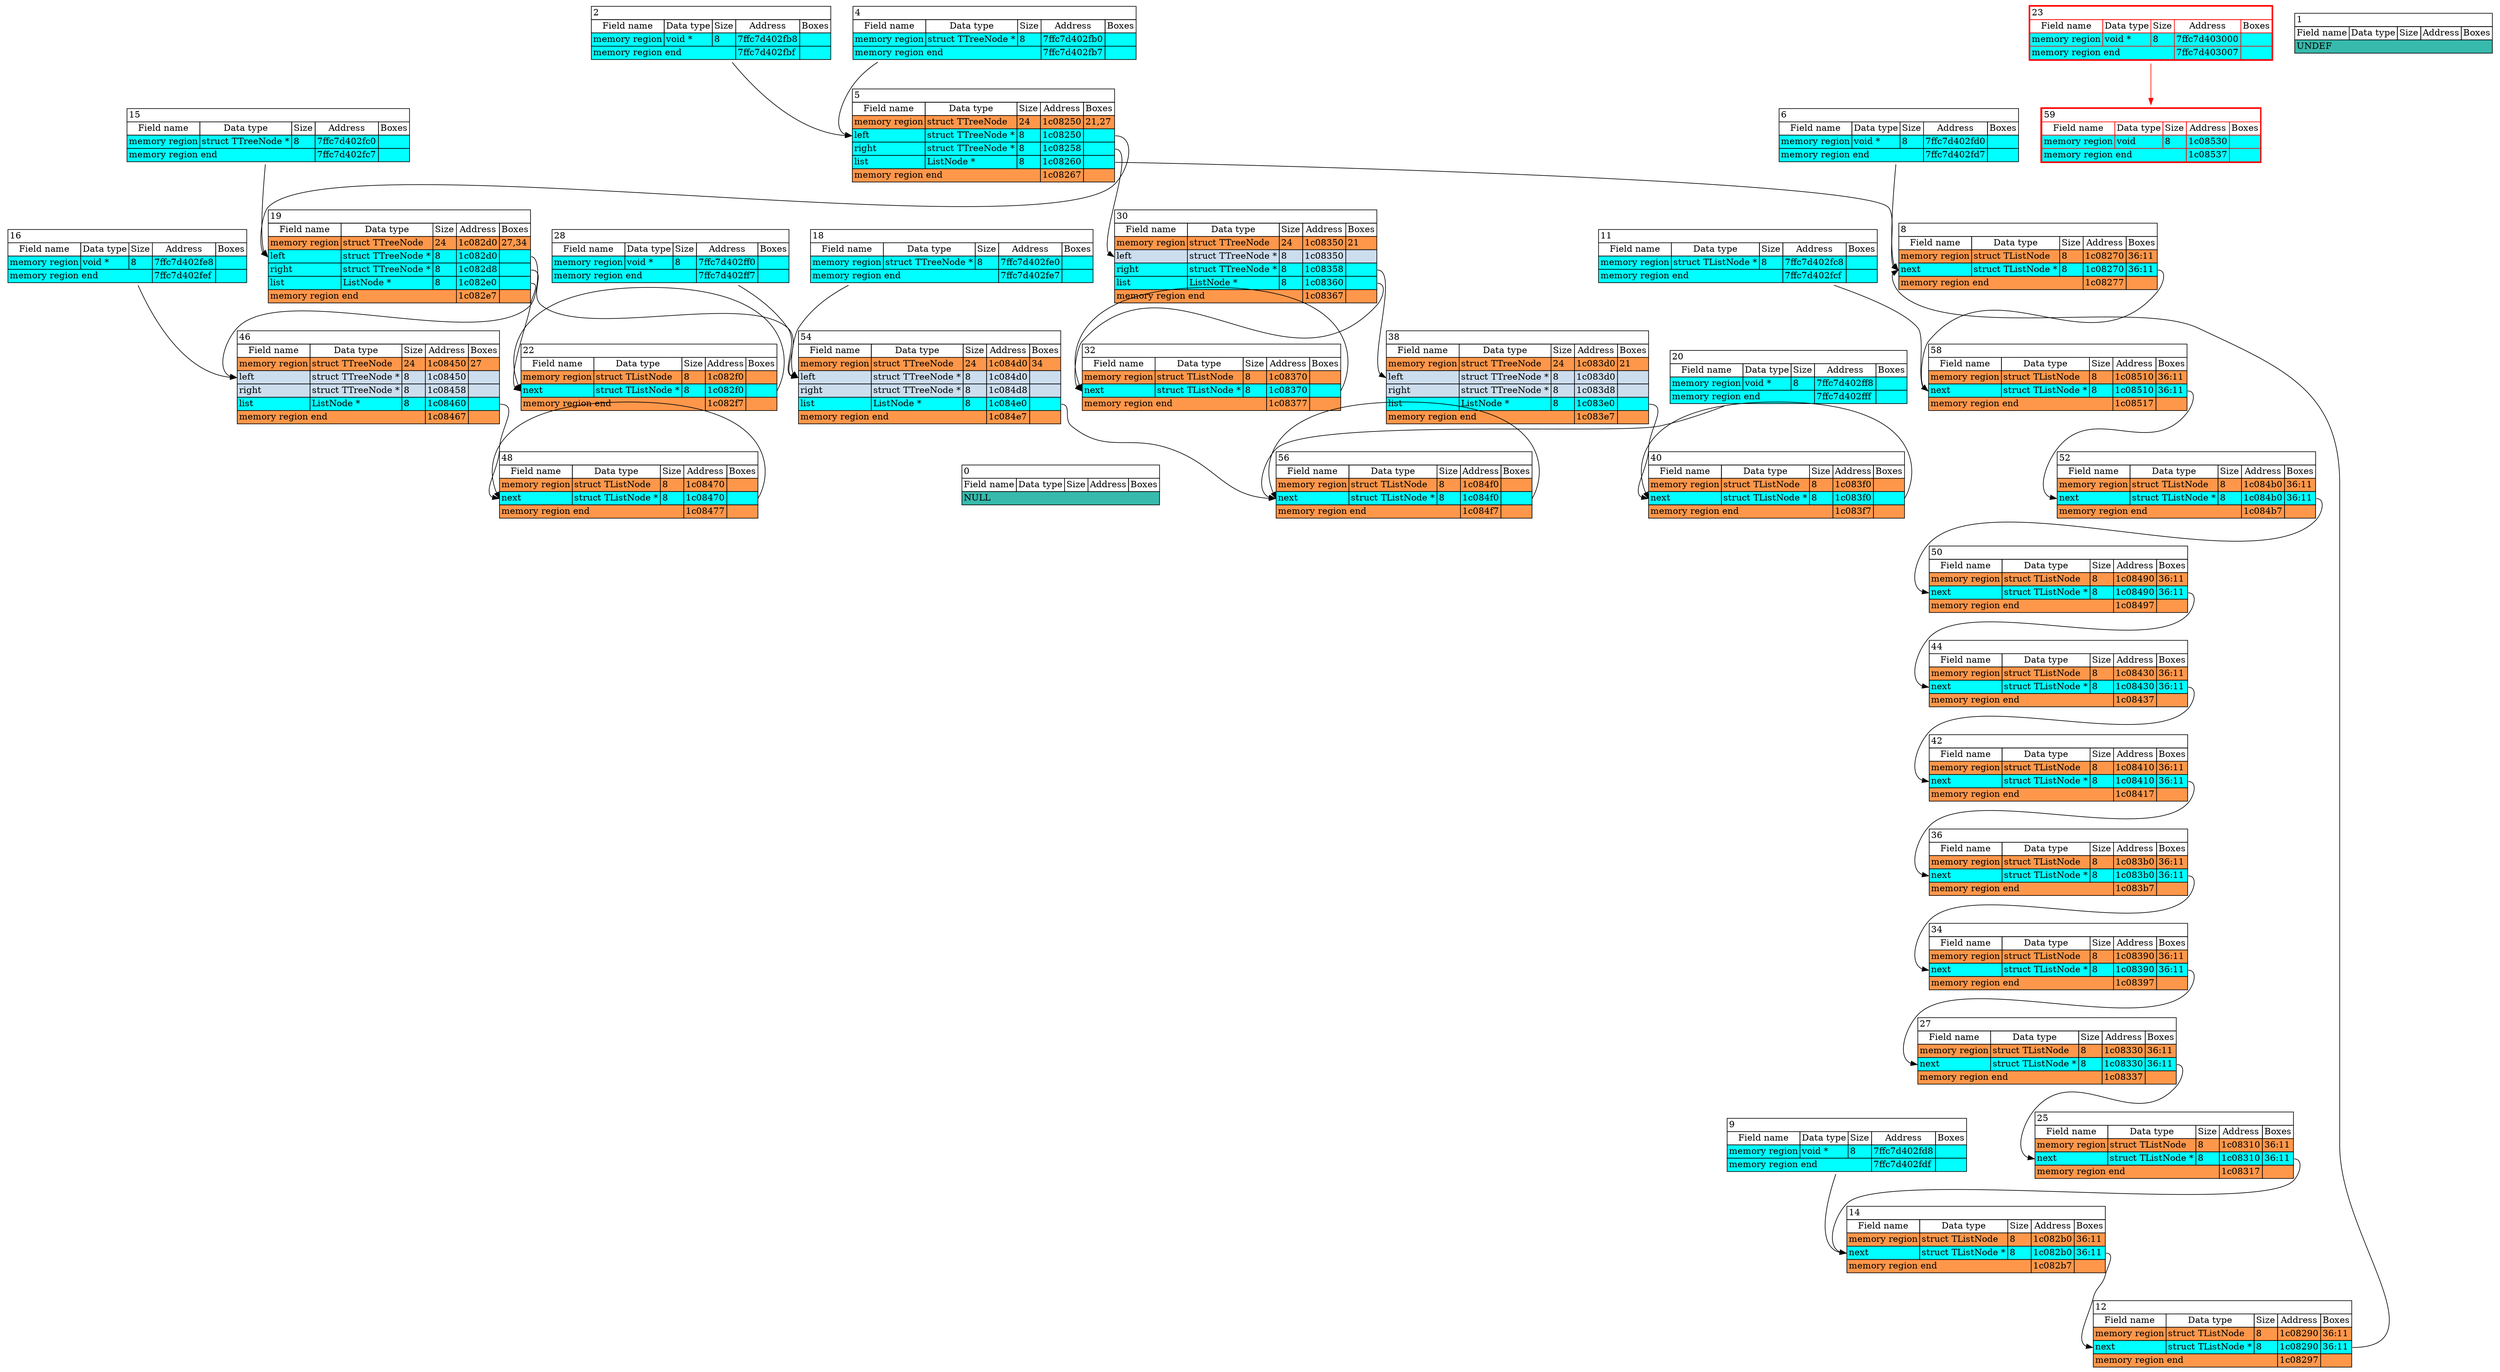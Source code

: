 digraph G {
	"18":"headout:e" -> "54":"29394128in:w" [color = "#000000"]
	"50":"29394064out:e" -> "44":"29393968in:w" [color = "#000000"]
	"5":"29393488out:e" -> "19":"29393616in:w" [color = "#000000"]
	"42":"29393936out:e" -> "36":"29393840in:w" [color = "#000000"]
	"14":"29393584out:e" -> "12":"29393552in:w" [color = "#000000"]
	"32":"29393776out:e" -> "32":"29393776in:w" [color = "#000000"]
	"2":"headout:e" -> "5":"29393488in:w" [color = "#000000"]
	"25":"29393680out:e" -> "14":"29393584in:w" [color = "#000000"]
	"38":"29393880out:e" -> "0":"0in:w" [style = invis]
	"5":"29393496out:e" -> "30":"29393744in:w" [color = "#000000"]
	"54":"29394144out:e" -> "56":"29394160in:w" [color = "#000000"]
	"20":"headout:e" -> "56":"29394160in:w" [color = "#000000"]
	"16":"headout:e" -> "46":"29394000in:w" [color = "#000000"]
	"11":"headout:e" -> "58":"29394192in:w" [color = "#000000"]
	"54":"29394128out:e" -> "0":"0in:w" [style = invis]
	"9":"headout:e" -> "14":"29393584in:w" [color = "#000000"]
	"52":"29394096out:e" -> "50":"29394064in:w" [color = "#000000"]
	"46":"29394016out:e" -> "48":"29394032in:w" [color = "#000000"]
	"27":"29393712out:e" -> "25":"29393680in:w" [color = "#000000"]
	"36":"29393840out:e" -> "34":"29393808in:w" [color = "#000000"]
	"30":"29393744out:e" -> "0":"0in:w" [style = invis]
	"12":"29393552out:e" -> "8":"29393520in:w" [color = "#000000"]
	"54":"29394136out:e" -> "0":"0in:w" [style = invis]
	"19":"29393624out:e" -> "54":"29394128in:w" [color = "#000000"]
	"34":"29393808out:e" -> "27":"29393712in:w" [color = "#000000"]
	"30":"29393752out:e" -> "38":"29393872in:w" [color = "#000000"]
	"38":"29393872out:e" -> "0":"0in:w" [style = invis]
	"4":"headout:e" -> "5":"29393488in:w" [color = "#000000"]
	"46":"29394008out:e" -> "0":"0in:w" [style = invis]
	"6":"headout:e" -> "8":"29393520in:w" [color = "#000000"]
	"22":"29393648out:e" -> "22":"29393648in:w" [color = "#000000"]
	"58":"29394192out:e" -> "52":"29394096in:w" [color = "#000000"]
	"23":"headout:e" -> "59":"29394224in:w" [color = "#FF0000"]
	"46":"29394000out:e" -> "0":"0in:w" [style = invis]
	"30":"29393760out:e" -> "32":"29393776in:w" [color = "#000000"]
	"38":"29393888out:e" -> "40":"29393904in:w" [color = "#000000"]
	"28":"headout:e" -> "54":"29394128in:w" [color = "#000000"]
	"19":"29393632out:e" -> "22":"29393648in:w" [color = "#000000"]
	"40":"29393904out:e" -> "40":"29393904in:w" [color = "#000000"]
	"15":"headout:e" -> "19":"29393616in:w" [color = "#000000"]
	"8":"29393520out:e" -> "58":"29394192in:w" [color = "#000000"]
	"48":"29394032out:e" -> "48":"29394032in:w" [color = "#000000"]
	"19":"29393616out:e" -> "46":"29394000in:w" [color = "#000000"]
	"44":"29393968out:e" -> "42":"29393936in:w" [color = "#000000"]
	"56":"29394160out:e" -> "56":"29394160in:w" [color = "#000000"]
	"5":"29393504out:e" -> "8":"29393520in:w" [color = "#000000"]
	subgraph connected_vertices {
		rankdir = LR
		59  [label = <<TABLE BORDER="2" COLOR="red" CELLBORDER="1" CELLSPACING="0"><TR><TD BGCOLOR="#FFFFFF" COLSPAN="5" PORT="" ALIGN="left">59</TD></TR><TR><TD>Field name</TD><TD>Data type</TD><TD>Size</TD><TD>Address</TD><TD>Boxes</TD></TR><TR><TD BGCOLOR="#00FFFF" COLSPAN="1" PORT="head" ALIGN="left">memory region</TD><TD BGCOLOR="#00FFFF" COLSPAN="1" PORT="" ALIGN="left">void</TD><TD BGCOLOR="#00FFFF" COLSPAN="1" PORT="" ALIGN="left">8</TD><TD BGCOLOR="#00FFFF" COLSPAN="1" PORT="" ALIGN="left">1c08530</TD><TD BGCOLOR="#00FFFF" COLSPAN="1" PORT="" ALIGN="left"></TD></TR><TR><TD BGCOLOR="#00FFFF" COLSPAN="3" PORT="head" ALIGN="left">memory region end</TD><TD BGCOLOR="#00FFFF" COLSPAN="1" PORT="" ALIGN="left">1c08537</TD><TD BGCOLOR="#00FFFF" COLSPAN="1" PORT="" ALIGN="left"></TD></TR></TABLE>>, shape = none]
		9  [label = <<TABLE BORDER="0" COLOR="black" CELLBORDER="1" CELLSPACING="0"><TR><TD BGCOLOR="#FFFFFF" COLSPAN="5" PORT="" ALIGN="left">9</TD></TR><TR><TD>Field name</TD><TD>Data type</TD><TD>Size</TD><TD>Address</TD><TD>Boxes</TD></TR><TR><TD BGCOLOR="#00FFFF" COLSPAN="1" PORT="head" ALIGN="left">memory region</TD><TD BGCOLOR="#00FFFF" COLSPAN="1" PORT="" ALIGN="left">void *</TD><TD BGCOLOR="#00FFFF" COLSPAN="1" PORT="" ALIGN="left">8</TD><TD BGCOLOR="#00FFFF" COLSPAN="1" PORT="" ALIGN="left">7ffc7d402fd8</TD><TD BGCOLOR="#00FFFF" COLSPAN="1" PORT="" ALIGN="left"></TD></TR><TR><TD BGCOLOR="#00FFFF" COLSPAN="3" PORT="head" ALIGN="left">memory region end</TD><TD BGCOLOR="#00FFFF" COLSPAN="1" PORT="" ALIGN="left">7ffc7d402fdf</TD><TD BGCOLOR="#00FFFF" COLSPAN="1" PORT="" ALIGN="left"></TD></TR></TABLE>>, shape = none]
		19  [label = <<TABLE BORDER="0" COLOR="black" CELLBORDER="1" CELLSPACING="0"><TR><TD BGCOLOR="#FFFFFF" COLSPAN="5" PORT="" ALIGN="left">19</TD></TR><TR><TD>Field name</TD><TD>Data type</TD><TD>Size</TD><TD>Address</TD><TD>Boxes</TD></TR><TR><TD BGCOLOR="#FF974B" COLSPAN="1" PORT="head" ALIGN="left">memory region</TD><TD BGCOLOR="#FF974B" COLSPAN="1" PORT="" ALIGN="left">struct TTreeNode</TD><TD BGCOLOR="#FF974B" COLSPAN="1" PORT="" ALIGN="left">24</TD><TD BGCOLOR="#FF974B" COLSPAN="1" PORT="" ALIGN="left">1c082d0</TD><TD BGCOLOR="#FF974B" COLSPAN="1" PORT="" ALIGN="left">27,34</TD></TR><TR><TD BGCOLOR="#00FFFF" COLSPAN="1" PORT="29393616in" ALIGN="left">left</TD><TD BGCOLOR="#00FFFF" COLSPAN="1" PORT="" ALIGN="left">struct TTreeNode *</TD><TD BGCOLOR="#00FFFF" COLSPAN="1" PORT="" ALIGN="left">8</TD><TD BGCOLOR="#00FFFF" COLSPAN="1" PORT="" ALIGN="left">1c082d0</TD><TD BGCOLOR="#00FFFF" COLSPAN="1" PORT="29393616out" ALIGN="left"></TD></TR><TR><TD BGCOLOR="#00FFFF" COLSPAN="1" PORT="29393624in" ALIGN="left">right</TD><TD BGCOLOR="#00FFFF" COLSPAN="1" PORT="" ALIGN="left">struct TTreeNode *</TD><TD BGCOLOR="#00FFFF" COLSPAN="1" PORT="" ALIGN="left">8</TD><TD BGCOLOR="#00FFFF" COLSPAN="1" PORT="" ALIGN="left">1c082d8</TD><TD BGCOLOR="#00FFFF" COLSPAN="1" PORT="29393624out" ALIGN="left"></TD></TR><TR><TD BGCOLOR="#00FFFF" COLSPAN="1" PORT="29393632in" ALIGN="left">list</TD><TD BGCOLOR="#00FFFF" COLSPAN="1" PORT="" ALIGN="left">ListNode *</TD><TD BGCOLOR="#00FFFF" COLSPAN="1" PORT="" ALIGN="left">8</TD><TD BGCOLOR="#00FFFF" COLSPAN="1" PORT="" ALIGN="left">1c082e0</TD><TD BGCOLOR="#00FFFF" COLSPAN="1" PORT="29393632out" ALIGN="left"></TD></TR><TR><TD BGCOLOR="#FF974B" COLSPAN="3" PORT="head" ALIGN="left">memory region end</TD><TD BGCOLOR="#FF974B" COLSPAN="1" PORT="" ALIGN="left">1c082e7</TD><TD BGCOLOR="#FF974B" COLSPAN="1" PORT="" ALIGN="left"></TD></TR></TABLE>>, shape = none]
		32  [label = <<TABLE BORDER="0" COLOR="black" CELLBORDER="1" CELLSPACING="0"><TR><TD BGCOLOR="#FFFFFF" COLSPAN="5" PORT="" ALIGN="left">32</TD></TR><TR><TD>Field name</TD><TD>Data type</TD><TD>Size</TD><TD>Address</TD><TD>Boxes</TD></TR><TR><TD BGCOLOR="#FF974B" COLSPAN="1" PORT="head" ALIGN="left">memory region</TD><TD BGCOLOR="#FF974B" COLSPAN="1" PORT="" ALIGN="left">struct TListNode</TD><TD BGCOLOR="#FF974B" COLSPAN="1" PORT="" ALIGN="left">8</TD><TD BGCOLOR="#FF974B" COLSPAN="1" PORT="" ALIGN="left">1c08370</TD><TD BGCOLOR="#FF974B" COLSPAN="1" PORT="" ALIGN="left"></TD></TR><TR><TD BGCOLOR="#00FFFF" COLSPAN="1" PORT="29393776in" ALIGN="left">next</TD><TD BGCOLOR="#00FFFF" COLSPAN="1" PORT="" ALIGN="left">struct TListNode *</TD><TD BGCOLOR="#00FFFF" COLSPAN="1" PORT="" ALIGN="left">8</TD><TD BGCOLOR="#00FFFF" COLSPAN="1" PORT="" ALIGN="left">1c08370</TD><TD BGCOLOR="#00FFFF" COLSPAN="1" PORT="29393776out" ALIGN="left"></TD></TR><TR><TD BGCOLOR="#FF974B" COLSPAN="3" PORT="head" ALIGN="left">memory region end</TD><TD BGCOLOR="#FF974B" COLSPAN="1" PORT="" ALIGN="left">1c08377</TD><TD BGCOLOR="#FF974B" COLSPAN="1" PORT="" ALIGN="left"></TD></TR></TABLE>>, shape = none]
		6  [label = <<TABLE BORDER="0" COLOR="black" CELLBORDER="1" CELLSPACING="0"><TR><TD BGCOLOR="#FFFFFF" COLSPAN="5" PORT="" ALIGN="left">6</TD></TR><TR><TD>Field name</TD><TD>Data type</TD><TD>Size</TD><TD>Address</TD><TD>Boxes</TD></TR><TR><TD BGCOLOR="#00FFFF" COLSPAN="1" PORT="head" ALIGN="left">memory region</TD><TD BGCOLOR="#00FFFF" COLSPAN="1" PORT="" ALIGN="left">void *</TD><TD BGCOLOR="#00FFFF" COLSPAN="1" PORT="" ALIGN="left">8</TD><TD BGCOLOR="#00FFFF" COLSPAN="1" PORT="" ALIGN="left">7ffc7d402fd0</TD><TD BGCOLOR="#00FFFF" COLSPAN="1" PORT="" ALIGN="left"></TD></TR><TR><TD BGCOLOR="#00FFFF" COLSPAN="3" PORT="head" ALIGN="left">memory region end</TD><TD BGCOLOR="#00FFFF" COLSPAN="1" PORT="" ALIGN="left">7ffc7d402fd7</TD><TD BGCOLOR="#00FFFF" COLSPAN="1" PORT="" ALIGN="left"></TD></TR></TABLE>>, shape = none]
		5  [label = <<TABLE BORDER="0" COLOR="black" CELLBORDER="1" CELLSPACING="0"><TR><TD BGCOLOR="#FFFFFF" COLSPAN="5" PORT="" ALIGN="left">5</TD></TR><TR><TD>Field name</TD><TD>Data type</TD><TD>Size</TD><TD>Address</TD><TD>Boxes</TD></TR><TR><TD BGCOLOR="#FF974B" COLSPAN="1" PORT="head" ALIGN="left">memory region</TD><TD BGCOLOR="#FF974B" COLSPAN="1" PORT="" ALIGN="left">struct TTreeNode</TD><TD BGCOLOR="#FF974B" COLSPAN="1" PORT="" ALIGN="left">24</TD><TD BGCOLOR="#FF974B" COLSPAN="1" PORT="" ALIGN="left">1c08250</TD><TD BGCOLOR="#FF974B" COLSPAN="1" PORT="" ALIGN="left">21,27</TD></TR><TR><TD BGCOLOR="#00FFFF" COLSPAN="1" PORT="29393488in" ALIGN="left">left</TD><TD BGCOLOR="#00FFFF" COLSPAN="1" PORT="" ALIGN="left">struct TTreeNode *</TD><TD BGCOLOR="#00FFFF" COLSPAN="1" PORT="" ALIGN="left">8</TD><TD BGCOLOR="#00FFFF" COLSPAN="1" PORT="" ALIGN="left">1c08250</TD><TD BGCOLOR="#00FFFF" COLSPAN="1" PORT="29393488out" ALIGN="left"></TD></TR><TR><TD BGCOLOR="#00FFFF" COLSPAN="1" PORT="29393496in" ALIGN="left">right</TD><TD BGCOLOR="#00FFFF" COLSPAN="1" PORT="" ALIGN="left">struct TTreeNode *</TD><TD BGCOLOR="#00FFFF" COLSPAN="1" PORT="" ALIGN="left">8</TD><TD BGCOLOR="#00FFFF" COLSPAN="1" PORT="" ALIGN="left">1c08258</TD><TD BGCOLOR="#00FFFF" COLSPAN="1" PORT="29393496out" ALIGN="left"></TD></TR><TR><TD BGCOLOR="#00FFFF" COLSPAN="1" PORT="29393504in" ALIGN="left">list</TD><TD BGCOLOR="#00FFFF" COLSPAN="1" PORT="" ALIGN="left">ListNode *</TD><TD BGCOLOR="#00FFFF" COLSPAN="1" PORT="" ALIGN="left">8</TD><TD BGCOLOR="#00FFFF" COLSPAN="1" PORT="" ALIGN="left">1c08260</TD><TD BGCOLOR="#00FFFF" COLSPAN="1" PORT="29393504out" ALIGN="left"></TD></TR><TR><TD BGCOLOR="#FF974B" COLSPAN="3" PORT="head" ALIGN="left">memory region end</TD><TD BGCOLOR="#FF974B" COLSPAN="1" PORT="" ALIGN="left">1c08267</TD><TD BGCOLOR="#FF974B" COLSPAN="1" PORT="" ALIGN="left"></TD></TR></TABLE>>, shape = none]
		50  [label = <<TABLE BORDER="0" COLOR="black" CELLBORDER="1" CELLSPACING="0"><TR><TD BGCOLOR="#FFFFFF" COLSPAN="5" PORT="" ALIGN="left">50</TD></TR><TR><TD>Field name</TD><TD>Data type</TD><TD>Size</TD><TD>Address</TD><TD>Boxes</TD></TR><TR><TD BGCOLOR="#FF974B" COLSPAN="1" PORT="head" ALIGN="left">memory region</TD><TD BGCOLOR="#FF974B" COLSPAN="1" PORT="" ALIGN="left">struct TListNode</TD><TD BGCOLOR="#FF974B" COLSPAN="1" PORT="" ALIGN="left">8</TD><TD BGCOLOR="#FF974B" COLSPAN="1" PORT="" ALIGN="left">1c08490</TD><TD BGCOLOR="#FF974B" COLSPAN="1" PORT="" ALIGN="left">36:11</TD></TR><TR><TD BGCOLOR="#00FFFF" COLSPAN="1" PORT="29394064in" ALIGN="left">next</TD><TD BGCOLOR="#00FFFF" COLSPAN="1" PORT="" ALIGN="left">struct TListNode *</TD><TD BGCOLOR="#00FFFF" COLSPAN="1" PORT="" ALIGN="left">8</TD><TD BGCOLOR="#00FFFF" COLSPAN="1" PORT="" ALIGN="left">1c08490</TD><TD BGCOLOR="#00FFFF" COLSPAN="1" PORT="29394064out" ALIGN="left">36:11</TD></TR><TR><TD BGCOLOR="#FF974B" COLSPAN="3" PORT="head" ALIGN="left">memory region end</TD><TD BGCOLOR="#FF974B" COLSPAN="1" PORT="" ALIGN="left">1c08497</TD><TD BGCOLOR="#FF974B" COLSPAN="1" PORT="" ALIGN="left"></TD></TR></TABLE>>, shape = none]
		46  [label = <<TABLE BORDER="0" COLOR="black" CELLBORDER="1" CELLSPACING="0"><TR><TD BGCOLOR="#FFFFFF" COLSPAN="5" PORT="" ALIGN="left">46</TD></TR><TR><TD>Field name</TD><TD>Data type</TD><TD>Size</TD><TD>Address</TD><TD>Boxes</TD></TR><TR><TD BGCOLOR="#FF974B" COLSPAN="1" PORT="head" ALIGN="left">memory region</TD><TD BGCOLOR="#FF974B" COLSPAN="1" PORT="" ALIGN="left">struct TTreeNode</TD><TD BGCOLOR="#FF974B" COLSPAN="1" PORT="" ALIGN="left">24</TD><TD BGCOLOR="#FF974B" COLSPAN="1" PORT="" ALIGN="left">1c08450</TD><TD BGCOLOR="#FF974B" COLSPAN="1" PORT="" ALIGN="left">27</TD></TR><TR><TD BGCOLOR="#CCDDEE" COLSPAN="1" PORT="29394000in" ALIGN="left">left</TD><TD BGCOLOR="#CCDDEE" COLSPAN="1" PORT="" ALIGN="left">struct TTreeNode *</TD><TD BGCOLOR="#CCDDEE" COLSPAN="1" PORT="" ALIGN="left">8</TD><TD BGCOLOR="#CCDDEE" COLSPAN="1" PORT="" ALIGN="left">1c08450</TD><TD BGCOLOR="#CCDDEE" COLSPAN="1" PORT="29394000out" ALIGN="left"></TD></TR><TR><TD BGCOLOR="#CCDDEE" COLSPAN="1" PORT="29394008in" ALIGN="left">right</TD><TD BGCOLOR="#CCDDEE" COLSPAN="1" PORT="" ALIGN="left">struct TTreeNode *</TD><TD BGCOLOR="#CCDDEE" COLSPAN="1" PORT="" ALIGN="left">8</TD><TD BGCOLOR="#CCDDEE" COLSPAN="1" PORT="" ALIGN="left">1c08458</TD><TD BGCOLOR="#CCDDEE" COLSPAN="1" PORT="29394008out" ALIGN="left"></TD></TR><TR><TD BGCOLOR="#00FFFF" COLSPAN="1" PORT="29394016in" ALIGN="left">list</TD><TD BGCOLOR="#00FFFF" COLSPAN="1" PORT="" ALIGN="left">ListNode *</TD><TD BGCOLOR="#00FFFF" COLSPAN="1" PORT="" ALIGN="left">8</TD><TD BGCOLOR="#00FFFF" COLSPAN="1" PORT="" ALIGN="left">1c08460</TD><TD BGCOLOR="#00FFFF" COLSPAN="1" PORT="29394016out" ALIGN="left"></TD></TR><TR><TD BGCOLOR="#FF974B" COLSPAN="3" PORT="head" ALIGN="left">memory region end</TD><TD BGCOLOR="#FF974B" COLSPAN="1" PORT="" ALIGN="left">1c08467</TD><TD BGCOLOR="#FF974B" COLSPAN="1" PORT="" ALIGN="left"></TD></TR></TABLE>>, shape = none]
		11  [label = <<TABLE BORDER="0" COLOR="black" CELLBORDER="1" CELLSPACING="0"><TR><TD BGCOLOR="#FFFFFF" COLSPAN="5" PORT="" ALIGN="left">11</TD></TR><TR><TD>Field name</TD><TD>Data type</TD><TD>Size</TD><TD>Address</TD><TD>Boxes</TD></TR><TR><TD BGCOLOR="#00FFFF" COLSPAN="1" PORT="head" ALIGN="left">memory region</TD><TD BGCOLOR="#00FFFF" COLSPAN="1" PORT="" ALIGN="left">struct TListNode *</TD><TD BGCOLOR="#00FFFF" COLSPAN="1" PORT="" ALIGN="left">8</TD><TD BGCOLOR="#00FFFF" COLSPAN="1" PORT="" ALIGN="left">7ffc7d402fc8</TD><TD BGCOLOR="#00FFFF" COLSPAN="1" PORT="" ALIGN="left"></TD></TR><TR><TD BGCOLOR="#00FFFF" COLSPAN="3" PORT="head" ALIGN="left">memory region end</TD><TD BGCOLOR="#00FFFF" COLSPAN="1" PORT="" ALIGN="left">7ffc7d402fcf</TD><TD BGCOLOR="#00FFFF" COLSPAN="1" PORT="" ALIGN="left"></TD></TR></TABLE>>, shape = none]
		8  [label = <<TABLE BORDER="0" COLOR="black" CELLBORDER="1" CELLSPACING="0"><TR><TD BGCOLOR="#FFFFFF" COLSPAN="5" PORT="" ALIGN="left">8</TD></TR><TR><TD>Field name</TD><TD>Data type</TD><TD>Size</TD><TD>Address</TD><TD>Boxes</TD></TR><TR><TD BGCOLOR="#FF974B" COLSPAN="1" PORT="head" ALIGN="left">memory region</TD><TD BGCOLOR="#FF974B" COLSPAN="1" PORT="" ALIGN="left">struct TListNode</TD><TD BGCOLOR="#FF974B" COLSPAN="1" PORT="" ALIGN="left">8</TD><TD BGCOLOR="#FF974B" COLSPAN="1" PORT="" ALIGN="left">1c08270</TD><TD BGCOLOR="#FF974B" COLSPAN="1" PORT="" ALIGN="left">36:11</TD></TR><TR><TD BGCOLOR="#00FFFF" COLSPAN="1" PORT="29393520in" ALIGN="left">next</TD><TD BGCOLOR="#00FFFF" COLSPAN="1" PORT="" ALIGN="left">struct TListNode *</TD><TD BGCOLOR="#00FFFF" COLSPAN="1" PORT="" ALIGN="left">8</TD><TD BGCOLOR="#00FFFF" COLSPAN="1" PORT="" ALIGN="left">1c08270</TD><TD BGCOLOR="#00FFFF" COLSPAN="1" PORT="29393520out" ALIGN="left">36:11</TD></TR><TR><TD BGCOLOR="#FF974B" COLSPAN="3" PORT="head" ALIGN="left">memory region end</TD><TD BGCOLOR="#FF974B" COLSPAN="1" PORT="" ALIGN="left">1c08277</TD><TD BGCOLOR="#FF974B" COLSPAN="1" PORT="" ALIGN="left"></TD></TR></TABLE>>, shape = none]
		56  [label = <<TABLE BORDER="0" COLOR="black" CELLBORDER="1" CELLSPACING="0"><TR><TD BGCOLOR="#FFFFFF" COLSPAN="5" PORT="" ALIGN="left">56</TD></TR><TR><TD>Field name</TD><TD>Data type</TD><TD>Size</TD><TD>Address</TD><TD>Boxes</TD></TR><TR><TD BGCOLOR="#FF974B" COLSPAN="1" PORT="head" ALIGN="left">memory region</TD><TD BGCOLOR="#FF974B" COLSPAN="1" PORT="" ALIGN="left">struct TListNode</TD><TD BGCOLOR="#FF974B" COLSPAN="1" PORT="" ALIGN="left">8</TD><TD BGCOLOR="#FF974B" COLSPAN="1" PORT="" ALIGN="left">1c084f0</TD><TD BGCOLOR="#FF974B" COLSPAN="1" PORT="" ALIGN="left"></TD></TR><TR><TD BGCOLOR="#00FFFF" COLSPAN="1" PORT="29394160in" ALIGN="left">next</TD><TD BGCOLOR="#00FFFF" COLSPAN="1" PORT="" ALIGN="left">struct TListNode *</TD><TD BGCOLOR="#00FFFF" COLSPAN="1" PORT="" ALIGN="left">8</TD><TD BGCOLOR="#00FFFF" COLSPAN="1" PORT="" ALIGN="left">1c084f0</TD><TD BGCOLOR="#00FFFF" COLSPAN="1" PORT="29394160out" ALIGN="left"></TD></TR><TR><TD BGCOLOR="#FF974B" COLSPAN="3" PORT="head" ALIGN="left">memory region end</TD><TD BGCOLOR="#FF974B" COLSPAN="1" PORT="" ALIGN="left">1c084f7</TD><TD BGCOLOR="#FF974B" COLSPAN="1" PORT="" ALIGN="left"></TD></TR></TABLE>>, shape = none]
		48  [label = <<TABLE BORDER="0" COLOR="black" CELLBORDER="1" CELLSPACING="0"><TR><TD BGCOLOR="#FFFFFF" COLSPAN="5" PORT="" ALIGN="left">48</TD></TR><TR><TD>Field name</TD><TD>Data type</TD><TD>Size</TD><TD>Address</TD><TD>Boxes</TD></TR><TR><TD BGCOLOR="#FF974B" COLSPAN="1" PORT="head" ALIGN="left">memory region</TD><TD BGCOLOR="#FF974B" COLSPAN="1" PORT="" ALIGN="left">struct TListNode</TD><TD BGCOLOR="#FF974B" COLSPAN="1" PORT="" ALIGN="left">8</TD><TD BGCOLOR="#FF974B" COLSPAN="1" PORT="" ALIGN="left">1c08470</TD><TD BGCOLOR="#FF974B" COLSPAN="1" PORT="" ALIGN="left"></TD></TR><TR><TD BGCOLOR="#00FFFF" COLSPAN="1" PORT="29394032in" ALIGN="left">next</TD><TD BGCOLOR="#00FFFF" COLSPAN="1" PORT="" ALIGN="left">struct TListNode *</TD><TD BGCOLOR="#00FFFF" COLSPAN="1" PORT="" ALIGN="left">8</TD><TD BGCOLOR="#00FFFF" COLSPAN="1" PORT="" ALIGN="left">1c08470</TD><TD BGCOLOR="#00FFFF" COLSPAN="1" PORT="29394032out" ALIGN="left"></TD></TR><TR><TD BGCOLOR="#FF974B" COLSPAN="3" PORT="head" ALIGN="left">memory region end</TD><TD BGCOLOR="#FF974B" COLSPAN="1" PORT="" ALIGN="left">1c08477</TD><TD BGCOLOR="#FF974B" COLSPAN="1" PORT="" ALIGN="left"></TD></TR></TABLE>>, shape = none]
		58  [label = <<TABLE BORDER="0" COLOR="black" CELLBORDER="1" CELLSPACING="0"><TR><TD BGCOLOR="#FFFFFF" COLSPAN="5" PORT="" ALIGN="left">58</TD></TR><TR><TD>Field name</TD><TD>Data type</TD><TD>Size</TD><TD>Address</TD><TD>Boxes</TD></TR><TR><TD BGCOLOR="#FF974B" COLSPAN="1" PORT="head" ALIGN="left">memory region</TD><TD BGCOLOR="#FF974B" COLSPAN="1" PORT="" ALIGN="left">struct TListNode</TD><TD BGCOLOR="#FF974B" COLSPAN="1" PORT="" ALIGN="left">8</TD><TD BGCOLOR="#FF974B" COLSPAN="1" PORT="" ALIGN="left">1c08510</TD><TD BGCOLOR="#FF974B" COLSPAN="1" PORT="" ALIGN="left">36:11</TD></TR><TR><TD BGCOLOR="#00FFFF" COLSPAN="1" PORT="29394192in" ALIGN="left">next</TD><TD BGCOLOR="#00FFFF" COLSPAN="1" PORT="" ALIGN="left">struct TListNode *</TD><TD BGCOLOR="#00FFFF" COLSPAN="1" PORT="" ALIGN="left">8</TD><TD BGCOLOR="#00FFFF" COLSPAN="1" PORT="" ALIGN="left">1c08510</TD><TD BGCOLOR="#00FFFF" COLSPAN="1" PORT="29394192out" ALIGN="left">36:11</TD></TR><TR><TD BGCOLOR="#FF974B" COLSPAN="3" PORT="head" ALIGN="left">memory region end</TD><TD BGCOLOR="#FF974B" COLSPAN="1" PORT="" ALIGN="left">1c08517</TD><TD BGCOLOR="#FF974B" COLSPAN="1" PORT="" ALIGN="left"></TD></TR></TABLE>>, shape = none]
		14  [label = <<TABLE BORDER="0" COLOR="black" CELLBORDER="1" CELLSPACING="0"><TR><TD BGCOLOR="#FFFFFF" COLSPAN="5" PORT="" ALIGN="left">14</TD></TR><TR><TD>Field name</TD><TD>Data type</TD><TD>Size</TD><TD>Address</TD><TD>Boxes</TD></TR><TR><TD BGCOLOR="#FF974B" COLSPAN="1" PORT="head" ALIGN="left">memory region</TD><TD BGCOLOR="#FF974B" COLSPAN="1" PORT="" ALIGN="left">struct TListNode</TD><TD BGCOLOR="#FF974B" COLSPAN="1" PORT="" ALIGN="left">8</TD><TD BGCOLOR="#FF974B" COLSPAN="1" PORT="" ALIGN="left">1c082b0</TD><TD BGCOLOR="#FF974B" COLSPAN="1" PORT="" ALIGN="left">36:11</TD></TR><TR><TD BGCOLOR="#00FFFF" COLSPAN="1" PORT="29393584in" ALIGN="left">next</TD><TD BGCOLOR="#00FFFF" COLSPAN="1" PORT="" ALIGN="left">struct TListNode *</TD><TD BGCOLOR="#00FFFF" COLSPAN="1" PORT="" ALIGN="left">8</TD><TD BGCOLOR="#00FFFF" COLSPAN="1" PORT="" ALIGN="left">1c082b0</TD><TD BGCOLOR="#00FFFF" COLSPAN="1" PORT="29393584out" ALIGN="left">36:11</TD></TR><TR><TD BGCOLOR="#FF974B" COLSPAN="3" PORT="head" ALIGN="left">memory region end</TD><TD BGCOLOR="#FF974B" COLSPAN="1" PORT="" ALIGN="left">1c082b7</TD><TD BGCOLOR="#FF974B" COLSPAN="1" PORT="" ALIGN="left"></TD></TR></TABLE>>, shape = none]
		28  [label = <<TABLE BORDER="0" COLOR="black" CELLBORDER="1" CELLSPACING="0"><TR><TD BGCOLOR="#FFFFFF" COLSPAN="5" PORT="" ALIGN="left">28</TD></TR><TR><TD>Field name</TD><TD>Data type</TD><TD>Size</TD><TD>Address</TD><TD>Boxes</TD></TR><TR><TD BGCOLOR="#00FFFF" COLSPAN="1" PORT="head" ALIGN="left">memory region</TD><TD BGCOLOR="#00FFFF" COLSPAN="1" PORT="" ALIGN="left">void *</TD><TD BGCOLOR="#00FFFF" COLSPAN="1" PORT="" ALIGN="left">8</TD><TD BGCOLOR="#00FFFF" COLSPAN="1" PORT="" ALIGN="left">7ffc7d402ff0</TD><TD BGCOLOR="#00FFFF" COLSPAN="1" PORT="" ALIGN="left"></TD></TR><TR><TD BGCOLOR="#00FFFF" COLSPAN="3" PORT="head" ALIGN="left">memory region end</TD><TD BGCOLOR="#00FFFF" COLSPAN="1" PORT="" ALIGN="left">7ffc7d402ff7</TD><TD BGCOLOR="#00FFFF" COLSPAN="1" PORT="" ALIGN="left"></TD></TR></TABLE>>, shape = none]
		18  [label = <<TABLE BORDER="0" COLOR="black" CELLBORDER="1" CELLSPACING="0"><TR><TD BGCOLOR="#FFFFFF" COLSPAN="5" PORT="" ALIGN="left">18</TD></TR><TR><TD>Field name</TD><TD>Data type</TD><TD>Size</TD><TD>Address</TD><TD>Boxes</TD></TR><TR><TD BGCOLOR="#00FFFF" COLSPAN="1" PORT="head" ALIGN="left">memory region</TD><TD BGCOLOR="#00FFFF" COLSPAN="1" PORT="" ALIGN="left">struct TTreeNode *</TD><TD BGCOLOR="#00FFFF" COLSPAN="1" PORT="" ALIGN="left">8</TD><TD BGCOLOR="#00FFFF" COLSPAN="1" PORT="" ALIGN="left">7ffc7d402fe0</TD><TD BGCOLOR="#00FFFF" COLSPAN="1" PORT="" ALIGN="left"></TD></TR><TR><TD BGCOLOR="#00FFFF" COLSPAN="3" PORT="head" ALIGN="left">memory region end</TD><TD BGCOLOR="#00FFFF" COLSPAN="1" PORT="" ALIGN="left">7ffc7d402fe7</TD><TD BGCOLOR="#00FFFF" COLSPAN="1" PORT="" ALIGN="left"></TD></TR></TABLE>>, shape = none]
		44  [label = <<TABLE BORDER="0" COLOR="black" CELLBORDER="1" CELLSPACING="0"><TR><TD BGCOLOR="#FFFFFF" COLSPAN="5" PORT="" ALIGN="left">44</TD></TR><TR><TD>Field name</TD><TD>Data type</TD><TD>Size</TD><TD>Address</TD><TD>Boxes</TD></TR><TR><TD BGCOLOR="#FF974B" COLSPAN="1" PORT="head" ALIGN="left">memory region</TD><TD BGCOLOR="#FF974B" COLSPAN="1" PORT="" ALIGN="left">struct TListNode</TD><TD BGCOLOR="#FF974B" COLSPAN="1" PORT="" ALIGN="left">8</TD><TD BGCOLOR="#FF974B" COLSPAN="1" PORT="" ALIGN="left">1c08430</TD><TD BGCOLOR="#FF974B" COLSPAN="1" PORT="" ALIGN="left">36:11</TD></TR><TR><TD BGCOLOR="#00FFFF" COLSPAN="1" PORT="29393968in" ALIGN="left">next</TD><TD BGCOLOR="#00FFFF" COLSPAN="1" PORT="" ALIGN="left">struct TListNode *</TD><TD BGCOLOR="#00FFFF" COLSPAN="1" PORT="" ALIGN="left">8</TD><TD BGCOLOR="#00FFFF" COLSPAN="1" PORT="" ALIGN="left">1c08430</TD><TD BGCOLOR="#00FFFF" COLSPAN="1" PORT="29393968out" ALIGN="left">36:11</TD></TR><TR><TD BGCOLOR="#FF974B" COLSPAN="3" PORT="head" ALIGN="left">memory region end</TD><TD BGCOLOR="#FF974B" COLSPAN="1" PORT="" ALIGN="left">1c08437</TD><TD BGCOLOR="#FF974B" COLSPAN="1" PORT="" ALIGN="left"></TD></TR></TABLE>>, shape = none]
		38  [label = <<TABLE BORDER="0" COLOR="black" CELLBORDER="1" CELLSPACING="0"><TR><TD BGCOLOR="#FFFFFF" COLSPAN="5" PORT="" ALIGN="left">38</TD></TR><TR><TD>Field name</TD><TD>Data type</TD><TD>Size</TD><TD>Address</TD><TD>Boxes</TD></TR><TR><TD BGCOLOR="#FF974B" COLSPAN="1" PORT="head" ALIGN="left">memory region</TD><TD BGCOLOR="#FF974B" COLSPAN="1" PORT="" ALIGN="left">struct TTreeNode</TD><TD BGCOLOR="#FF974B" COLSPAN="1" PORT="" ALIGN="left">24</TD><TD BGCOLOR="#FF974B" COLSPAN="1" PORT="" ALIGN="left">1c083d0</TD><TD BGCOLOR="#FF974B" COLSPAN="1" PORT="" ALIGN="left">21</TD></TR><TR><TD BGCOLOR="#CCDDEE" COLSPAN="1" PORT="29393872in" ALIGN="left">left</TD><TD BGCOLOR="#CCDDEE" COLSPAN="1" PORT="" ALIGN="left">struct TTreeNode *</TD><TD BGCOLOR="#CCDDEE" COLSPAN="1" PORT="" ALIGN="left">8</TD><TD BGCOLOR="#CCDDEE" COLSPAN="1" PORT="" ALIGN="left">1c083d0</TD><TD BGCOLOR="#CCDDEE" COLSPAN="1" PORT="29393872out" ALIGN="left"></TD></TR><TR><TD BGCOLOR="#CCDDEE" COLSPAN="1" PORT="29393880in" ALIGN="left">right</TD><TD BGCOLOR="#CCDDEE" COLSPAN="1" PORT="" ALIGN="left">struct TTreeNode *</TD><TD BGCOLOR="#CCDDEE" COLSPAN="1" PORT="" ALIGN="left">8</TD><TD BGCOLOR="#CCDDEE" COLSPAN="1" PORT="" ALIGN="left">1c083d8</TD><TD BGCOLOR="#CCDDEE" COLSPAN="1" PORT="29393880out" ALIGN="left"></TD></TR><TR><TD BGCOLOR="#00FFFF" COLSPAN="1" PORT="29393888in" ALIGN="left">list</TD><TD BGCOLOR="#00FFFF" COLSPAN="1" PORT="" ALIGN="left">ListNode *</TD><TD BGCOLOR="#00FFFF" COLSPAN="1" PORT="" ALIGN="left">8</TD><TD BGCOLOR="#00FFFF" COLSPAN="1" PORT="" ALIGN="left">1c083e0</TD><TD BGCOLOR="#00FFFF" COLSPAN="1" PORT="29393888out" ALIGN="left"></TD></TR><TR><TD BGCOLOR="#FF974B" COLSPAN="3" PORT="head" ALIGN="left">memory region end</TD><TD BGCOLOR="#FF974B" COLSPAN="1" PORT="" ALIGN="left">1c083e7</TD><TD BGCOLOR="#FF974B" COLSPAN="1" PORT="" ALIGN="left"></TD></TR></TABLE>>, shape = none]
		23  [label = <<TABLE BORDER="2" COLOR="red" CELLBORDER="1" CELLSPACING="0"><TR><TD BGCOLOR="#FFFFFF" COLSPAN="5" PORT="" ALIGN="left">23</TD></TR><TR><TD>Field name</TD><TD>Data type</TD><TD>Size</TD><TD>Address</TD><TD>Boxes</TD></TR><TR><TD BGCOLOR="#00FFFF" COLSPAN="1" PORT="head" ALIGN="left">memory region</TD><TD BGCOLOR="#00FFFF" COLSPAN="1" PORT="" ALIGN="left">void *</TD><TD BGCOLOR="#00FFFF" COLSPAN="1" PORT="" ALIGN="left">8</TD><TD BGCOLOR="#00FFFF" COLSPAN="1" PORT="" ALIGN="left">7ffc7d403000</TD><TD BGCOLOR="#00FFFF" COLSPAN="1" PORT="" ALIGN="left"></TD></TR><TR><TD BGCOLOR="#00FFFF" COLSPAN="3" PORT="head" ALIGN="left">memory region end</TD><TD BGCOLOR="#00FFFF" COLSPAN="1" PORT="" ALIGN="left">7ffc7d403007</TD><TD BGCOLOR="#00FFFF" COLSPAN="1" PORT="" ALIGN="left"></TD></TR></TABLE>>, shape = none]
		12  [label = <<TABLE BORDER="0" COLOR="black" CELLBORDER="1" CELLSPACING="0"><TR><TD BGCOLOR="#FFFFFF" COLSPAN="5" PORT="" ALIGN="left">12</TD></TR><TR><TD>Field name</TD><TD>Data type</TD><TD>Size</TD><TD>Address</TD><TD>Boxes</TD></TR><TR><TD BGCOLOR="#FF974B" COLSPAN="1" PORT="head" ALIGN="left">memory region</TD><TD BGCOLOR="#FF974B" COLSPAN="1" PORT="" ALIGN="left">struct TListNode</TD><TD BGCOLOR="#FF974B" COLSPAN="1" PORT="" ALIGN="left">8</TD><TD BGCOLOR="#FF974B" COLSPAN="1" PORT="" ALIGN="left">1c08290</TD><TD BGCOLOR="#FF974B" COLSPAN="1" PORT="" ALIGN="left">36:11</TD></TR><TR><TD BGCOLOR="#00FFFF" COLSPAN="1" PORT="29393552in" ALIGN="left">next</TD><TD BGCOLOR="#00FFFF" COLSPAN="1" PORT="" ALIGN="left">struct TListNode *</TD><TD BGCOLOR="#00FFFF" COLSPAN="1" PORT="" ALIGN="left">8</TD><TD BGCOLOR="#00FFFF" COLSPAN="1" PORT="" ALIGN="left">1c08290</TD><TD BGCOLOR="#00FFFF" COLSPAN="1" PORT="29393552out" ALIGN="left">36:11</TD></TR><TR><TD BGCOLOR="#FF974B" COLSPAN="3" PORT="head" ALIGN="left">memory region end</TD><TD BGCOLOR="#FF974B" COLSPAN="1" PORT="" ALIGN="left">1c08297</TD><TD BGCOLOR="#FF974B" COLSPAN="1" PORT="" ALIGN="left"></TD></TR></TABLE>>, shape = none]
		36  [label = <<TABLE BORDER="0" COLOR="black" CELLBORDER="1" CELLSPACING="0"><TR><TD BGCOLOR="#FFFFFF" COLSPAN="5" PORT="" ALIGN="left">36</TD></TR><TR><TD>Field name</TD><TD>Data type</TD><TD>Size</TD><TD>Address</TD><TD>Boxes</TD></TR><TR><TD BGCOLOR="#FF974B" COLSPAN="1" PORT="head" ALIGN="left">memory region</TD><TD BGCOLOR="#FF974B" COLSPAN="1" PORT="" ALIGN="left">struct TListNode</TD><TD BGCOLOR="#FF974B" COLSPAN="1" PORT="" ALIGN="left">8</TD><TD BGCOLOR="#FF974B" COLSPAN="1" PORT="" ALIGN="left">1c083b0</TD><TD BGCOLOR="#FF974B" COLSPAN="1" PORT="" ALIGN="left">36:11</TD></TR><TR><TD BGCOLOR="#00FFFF" COLSPAN="1" PORT="29393840in" ALIGN="left">next</TD><TD BGCOLOR="#00FFFF" COLSPAN="1" PORT="" ALIGN="left">struct TListNode *</TD><TD BGCOLOR="#00FFFF" COLSPAN="1" PORT="" ALIGN="left">8</TD><TD BGCOLOR="#00FFFF" COLSPAN="1" PORT="" ALIGN="left">1c083b0</TD><TD BGCOLOR="#00FFFF" COLSPAN="1" PORT="29393840out" ALIGN="left">36:11</TD></TR><TR><TD BGCOLOR="#FF974B" COLSPAN="3" PORT="head" ALIGN="left">memory region end</TD><TD BGCOLOR="#FF974B" COLSPAN="1" PORT="" ALIGN="left">1c083b7</TD><TD BGCOLOR="#FF974B" COLSPAN="1" PORT="" ALIGN="left"></TD></TR></TABLE>>, shape = none]
		25  [label = <<TABLE BORDER="0" COLOR="black" CELLBORDER="1" CELLSPACING="0"><TR><TD BGCOLOR="#FFFFFF" COLSPAN="5" PORT="" ALIGN="left">25</TD></TR><TR><TD>Field name</TD><TD>Data type</TD><TD>Size</TD><TD>Address</TD><TD>Boxes</TD></TR><TR><TD BGCOLOR="#FF974B" COLSPAN="1" PORT="head" ALIGN="left">memory region</TD><TD BGCOLOR="#FF974B" COLSPAN="1" PORT="" ALIGN="left">struct TListNode</TD><TD BGCOLOR="#FF974B" COLSPAN="1" PORT="" ALIGN="left">8</TD><TD BGCOLOR="#FF974B" COLSPAN="1" PORT="" ALIGN="left">1c08310</TD><TD BGCOLOR="#FF974B" COLSPAN="1" PORT="" ALIGN="left">36:11</TD></TR><TR><TD BGCOLOR="#00FFFF" COLSPAN="1" PORT="29393680in" ALIGN="left">next</TD><TD BGCOLOR="#00FFFF" COLSPAN="1" PORT="" ALIGN="left">struct TListNode *</TD><TD BGCOLOR="#00FFFF" COLSPAN="1" PORT="" ALIGN="left">8</TD><TD BGCOLOR="#00FFFF" COLSPAN="1" PORT="" ALIGN="left">1c08310</TD><TD BGCOLOR="#00FFFF" COLSPAN="1" PORT="29393680out" ALIGN="left">36:11</TD></TR><TR><TD BGCOLOR="#FF974B" COLSPAN="3" PORT="head" ALIGN="left">memory region end</TD><TD BGCOLOR="#FF974B" COLSPAN="1" PORT="" ALIGN="left">1c08317</TD><TD BGCOLOR="#FF974B" COLSPAN="1" PORT="" ALIGN="left"></TD></TR></TABLE>>, shape = none]
		30  [label = <<TABLE BORDER="0" COLOR="black" CELLBORDER="1" CELLSPACING="0"><TR><TD BGCOLOR="#FFFFFF" COLSPAN="5" PORT="" ALIGN="left">30</TD></TR><TR><TD>Field name</TD><TD>Data type</TD><TD>Size</TD><TD>Address</TD><TD>Boxes</TD></TR><TR><TD BGCOLOR="#FF974B" COLSPAN="1" PORT="head" ALIGN="left">memory region</TD><TD BGCOLOR="#FF974B" COLSPAN="1" PORT="" ALIGN="left">struct TTreeNode</TD><TD BGCOLOR="#FF974B" COLSPAN="1" PORT="" ALIGN="left">24</TD><TD BGCOLOR="#FF974B" COLSPAN="1" PORT="" ALIGN="left">1c08350</TD><TD BGCOLOR="#FF974B" COLSPAN="1" PORT="" ALIGN="left">21</TD></TR><TR><TD BGCOLOR="#CCDDEE" COLSPAN="1" PORT="29393744in" ALIGN="left">left</TD><TD BGCOLOR="#CCDDEE" COLSPAN="1" PORT="" ALIGN="left">struct TTreeNode *</TD><TD BGCOLOR="#CCDDEE" COLSPAN="1" PORT="" ALIGN="left">8</TD><TD BGCOLOR="#CCDDEE" COLSPAN="1" PORT="" ALIGN="left">1c08350</TD><TD BGCOLOR="#CCDDEE" COLSPAN="1" PORT="29393744out" ALIGN="left"></TD></TR><TR><TD BGCOLOR="#00FFFF" COLSPAN="1" PORT="29393752in" ALIGN="left">right</TD><TD BGCOLOR="#00FFFF" COLSPAN="1" PORT="" ALIGN="left">struct TTreeNode *</TD><TD BGCOLOR="#00FFFF" COLSPAN="1" PORT="" ALIGN="left">8</TD><TD BGCOLOR="#00FFFF" COLSPAN="1" PORT="" ALIGN="left">1c08358</TD><TD BGCOLOR="#00FFFF" COLSPAN="1" PORT="29393752out" ALIGN="left"></TD></TR><TR><TD BGCOLOR="#00FFFF" COLSPAN="1" PORT="29393760in" ALIGN="left">list</TD><TD BGCOLOR="#00FFFF" COLSPAN="1" PORT="" ALIGN="left">ListNode *</TD><TD BGCOLOR="#00FFFF" COLSPAN="1" PORT="" ALIGN="left">8</TD><TD BGCOLOR="#00FFFF" COLSPAN="1" PORT="" ALIGN="left">1c08360</TD><TD BGCOLOR="#00FFFF" COLSPAN="1" PORT="29393760out" ALIGN="left"></TD></TR><TR><TD BGCOLOR="#FF974B" COLSPAN="3" PORT="head" ALIGN="left">memory region end</TD><TD BGCOLOR="#FF974B" COLSPAN="1" PORT="" ALIGN="left">1c08367</TD><TD BGCOLOR="#FF974B" COLSPAN="1" PORT="" ALIGN="left"></TD></TR></TABLE>>, shape = none]
		15  [label = <<TABLE BORDER="0" COLOR="black" CELLBORDER="1" CELLSPACING="0"><TR><TD BGCOLOR="#FFFFFF" COLSPAN="5" PORT="" ALIGN="left">15</TD></TR><TR><TD>Field name</TD><TD>Data type</TD><TD>Size</TD><TD>Address</TD><TD>Boxes</TD></TR><TR><TD BGCOLOR="#00FFFF" COLSPAN="1" PORT="head" ALIGN="left">memory region</TD><TD BGCOLOR="#00FFFF" COLSPAN="1" PORT="" ALIGN="left">struct TTreeNode *</TD><TD BGCOLOR="#00FFFF" COLSPAN="1" PORT="" ALIGN="left">8</TD><TD BGCOLOR="#00FFFF" COLSPAN="1" PORT="" ALIGN="left">7ffc7d402fc0</TD><TD BGCOLOR="#00FFFF" COLSPAN="1" PORT="" ALIGN="left"></TD></TR><TR><TD BGCOLOR="#00FFFF" COLSPAN="3" PORT="head" ALIGN="left">memory region end</TD><TD BGCOLOR="#00FFFF" COLSPAN="1" PORT="" ALIGN="left">7ffc7d402fc7</TD><TD BGCOLOR="#00FFFF" COLSPAN="1" PORT="" ALIGN="left"></TD></TR></TABLE>>, shape = none]
		34  [label = <<TABLE BORDER="0" COLOR="black" CELLBORDER="1" CELLSPACING="0"><TR><TD BGCOLOR="#FFFFFF" COLSPAN="5" PORT="" ALIGN="left">34</TD></TR><TR><TD>Field name</TD><TD>Data type</TD><TD>Size</TD><TD>Address</TD><TD>Boxes</TD></TR><TR><TD BGCOLOR="#FF974B" COLSPAN="1" PORT="head" ALIGN="left">memory region</TD><TD BGCOLOR="#FF974B" COLSPAN="1" PORT="" ALIGN="left">struct TListNode</TD><TD BGCOLOR="#FF974B" COLSPAN="1" PORT="" ALIGN="left">8</TD><TD BGCOLOR="#FF974B" COLSPAN="1" PORT="" ALIGN="left">1c08390</TD><TD BGCOLOR="#FF974B" COLSPAN="1" PORT="" ALIGN="left">36:11</TD></TR><TR><TD BGCOLOR="#00FFFF" COLSPAN="1" PORT="29393808in" ALIGN="left">next</TD><TD BGCOLOR="#00FFFF" COLSPAN="1" PORT="" ALIGN="left">struct TListNode *</TD><TD BGCOLOR="#00FFFF" COLSPAN="1" PORT="" ALIGN="left">8</TD><TD BGCOLOR="#00FFFF" COLSPAN="1" PORT="" ALIGN="left">1c08390</TD><TD BGCOLOR="#00FFFF" COLSPAN="1" PORT="29393808out" ALIGN="left">36:11</TD></TR><TR><TD BGCOLOR="#FF974B" COLSPAN="3" PORT="head" ALIGN="left">memory region end</TD><TD BGCOLOR="#FF974B" COLSPAN="1" PORT="" ALIGN="left">1c08397</TD><TD BGCOLOR="#FF974B" COLSPAN="1" PORT="" ALIGN="left"></TD></TR></TABLE>>, shape = none]
		0  [label = <<TABLE BORDER="0" COLOR="black" CELLBORDER="1" CELLSPACING="0"><TR><TD BGCOLOR="#FFFFFF" COLSPAN="5" PORT="" ALIGN="left">0</TD></TR><TR><TD>Field name</TD><TD>Data type</TD><TD>Size</TD><TD>Address</TD><TD>Boxes</TD></TR><TR><TD BGCOLOR="#37BAAC" COLSPAN="5" PORT="head" ALIGN="left">NULL</TD></TR></TABLE>>, shape = none]
		42  [label = <<TABLE BORDER="0" COLOR="black" CELLBORDER="1" CELLSPACING="0"><TR><TD BGCOLOR="#FFFFFF" COLSPAN="5" PORT="" ALIGN="left">42</TD></TR><TR><TD>Field name</TD><TD>Data type</TD><TD>Size</TD><TD>Address</TD><TD>Boxes</TD></TR><TR><TD BGCOLOR="#FF974B" COLSPAN="1" PORT="head" ALIGN="left">memory region</TD><TD BGCOLOR="#FF974B" COLSPAN="1" PORT="" ALIGN="left">struct TListNode</TD><TD BGCOLOR="#FF974B" COLSPAN="1" PORT="" ALIGN="left">8</TD><TD BGCOLOR="#FF974B" COLSPAN="1" PORT="" ALIGN="left">1c08410</TD><TD BGCOLOR="#FF974B" COLSPAN="1" PORT="" ALIGN="left">36:11</TD></TR><TR><TD BGCOLOR="#00FFFF" COLSPAN="1" PORT="29393936in" ALIGN="left">next</TD><TD BGCOLOR="#00FFFF" COLSPAN="1" PORT="" ALIGN="left">struct TListNode *</TD><TD BGCOLOR="#00FFFF" COLSPAN="1" PORT="" ALIGN="left">8</TD><TD BGCOLOR="#00FFFF" COLSPAN="1" PORT="" ALIGN="left">1c08410</TD><TD BGCOLOR="#00FFFF" COLSPAN="1" PORT="29393936out" ALIGN="left">36:11</TD></TR><TR><TD BGCOLOR="#FF974B" COLSPAN="3" PORT="head" ALIGN="left">memory region end</TD><TD BGCOLOR="#FF974B" COLSPAN="1" PORT="" ALIGN="left">1c08417</TD><TD BGCOLOR="#FF974B" COLSPAN="1" PORT="" ALIGN="left"></TD></TR></TABLE>>, shape = none]
		27  [label = <<TABLE BORDER="0" COLOR="black" CELLBORDER="1" CELLSPACING="0"><TR><TD BGCOLOR="#FFFFFF" COLSPAN="5" PORT="" ALIGN="left">27</TD></TR><TR><TD>Field name</TD><TD>Data type</TD><TD>Size</TD><TD>Address</TD><TD>Boxes</TD></TR><TR><TD BGCOLOR="#FF974B" COLSPAN="1" PORT="head" ALIGN="left">memory region</TD><TD BGCOLOR="#FF974B" COLSPAN="1" PORT="" ALIGN="left">struct TListNode</TD><TD BGCOLOR="#FF974B" COLSPAN="1" PORT="" ALIGN="left">8</TD><TD BGCOLOR="#FF974B" COLSPAN="1" PORT="" ALIGN="left">1c08330</TD><TD BGCOLOR="#FF974B" COLSPAN="1" PORT="" ALIGN="left">36:11</TD></TR><TR><TD BGCOLOR="#00FFFF" COLSPAN="1" PORT="29393712in" ALIGN="left">next</TD><TD BGCOLOR="#00FFFF" COLSPAN="1" PORT="" ALIGN="left">struct TListNode *</TD><TD BGCOLOR="#00FFFF" COLSPAN="1" PORT="" ALIGN="left">8</TD><TD BGCOLOR="#00FFFF" COLSPAN="1" PORT="" ALIGN="left">1c08330</TD><TD BGCOLOR="#00FFFF" COLSPAN="1" PORT="29393712out" ALIGN="left">36:11</TD></TR><TR><TD BGCOLOR="#FF974B" COLSPAN="3" PORT="head" ALIGN="left">memory region end</TD><TD BGCOLOR="#FF974B" COLSPAN="1" PORT="" ALIGN="left">1c08337</TD><TD BGCOLOR="#FF974B" COLSPAN="1" PORT="" ALIGN="left"></TD></TR></TABLE>>, shape = none]
		4  [label = <<TABLE BORDER="0" COLOR="black" CELLBORDER="1" CELLSPACING="0"><TR><TD BGCOLOR="#FFFFFF" COLSPAN="5" PORT="" ALIGN="left">4</TD></TR><TR><TD>Field name</TD><TD>Data type</TD><TD>Size</TD><TD>Address</TD><TD>Boxes</TD></TR><TR><TD BGCOLOR="#00FFFF" COLSPAN="1" PORT="head" ALIGN="left">memory region</TD><TD BGCOLOR="#00FFFF" COLSPAN="1" PORT="" ALIGN="left">struct TTreeNode *</TD><TD BGCOLOR="#00FFFF" COLSPAN="1" PORT="" ALIGN="left">8</TD><TD BGCOLOR="#00FFFF" COLSPAN="1" PORT="" ALIGN="left">7ffc7d402fb0</TD><TD BGCOLOR="#00FFFF" COLSPAN="1" PORT="" ALIGN="left"></TD></TR><TR><TD BGCOLOR="#00FFFF" COLSPAN="3" PORT="head" ALIGN="left">memory region end</TD><TD BGCOLOR="#00FFFF" COLSPAN="1" PORT="" ALIGN="left">7ffc7d402fb7</TD><TD BGCOLOR="#00FFFF" COLSPAN="1" PORT="" ALIGN="left"></TD></TR></TABLE>>, shape = none]
		22  [label = <<TABLE BORDER="0" COLOR="black" CELLBORDER="1" CELLSPACING="0"><TR><TD BGCOLOR="#FFFFFF" COLSPAN="5" PORT="" ALIGN="left">22</TD></TR><TR><TD>Field name</TD><TD>Data type</TD><TD>Size</TD><TD>Address</TD><TD>Boxes</TD></TR><TR><TD BGCOLOR="#FF974B" COLSPAN="1" PORT="head" ALIGN="left">memory region</TD><TD BGCOLOR="#FF974B" COLSPAN="1" PORT="" ALIGN="left">struct TListNode</TD><TD BGCOLOR="#FF974B" COLSPAN="1" PORT="" ALIGN="left">8</TD><TD BGCOLOR="#FF974B" COLSPAN="1" PORT="" ALIGN="left">1c082f0</TD><TD BGCOLOR="#FF974B" COLSPAN="1" PORT="" ALIGN="left"></TD></TR><TR><TD BGCOLOR="#00FFFF" COLSPAN="1" PORT="29393648in" ALIGN="left">next</TD><TD BGCOLOR="#00FFFF" COLSPAN="1" PORT="" ALIGN="left">struct TListNode *</TD><TD BGCOLOR="#00FFFF" COLSPAN="1" PORT="" ALIGN="left">8</TD><TD BGCOLOR="#00FFFF" COLSPAN="1" PORT="" ALIGN="left">1c082f0</TD><TD BGCOLOR="#00FFFF" COLSPAN="1" PORT="29393648out" ALIGN="left"></TD></TR><TR><TD BGCOLOR="#FF974B" COLSPAN="3" PORT="head" ALIGN="left">memory region end</TD><TD BGCOLOR="#FF974B" COLSPAN="1" PORT="" ALIGN="left">1c082f7</TD><TD BGCOLOR="#FF974B" COLSPAN="1" PORT="" ALIGN="left"></TD></TR></TABLE>>, shape = none]
		40  [label = <<TABLE BORDER="0" COLOR="black" CELLBORDER="1" CELLSPACING="0"><TR><TD BGCOLOR="#FFFFFF" COLSPAN="5" PORT="" ALIGN="left">40</TD></TR><TR><TD>Field name</TD><TD>Data type</TD><TD>Size</TD><TD>Address</TD><TD>Boxes</TD></TR><TR><TD BGCOLOR="#FF974B" COLSPAN="1" PORT="head" ALIGN="left">memory region</TD><TD BGCOLOR="#FF974B" COLSPAN="1" PORT="" ALIGN="left">struct TListNode</TD><TD BGCOLOR="#FF974B" COLSPAN="1" PORT="" ALIGN="left">8</TD><TD BGCOLOR="#FF974B" COLSPAN="1" PORT="" ALIGN="left">1c083f0</TD><TD BGCOLOR="#FF974B" COLSPAN="1" PORT="" ALIGN="left"></TD></TR><TR><TD BGCOLOR="#00FFFF" COLSPAN="1" PORT="29393904in" ALIGN="left">next</TD><TD BGCOLOR="#00FFFF" COLSPAN="1" PORT="" ALIGN="left">struct TListNode *</TD><TD BGCOLOR="#00FFFF" COLSPAN="1" PORT="" ALIGN="left">8</TD><TD BGCOLOR="#00FFFF" COLSPAN="1" PORT="" ALIGN="left">1c083f0</TD><TD BGCOLOR="#00FFFF" COLSPAN="1" PORT="29393904out" ALIGN="left"></TD></TR><TR><TD BGCOLOR="#FF974B" COLSPAN="3" PORT="head" ALIGN="left">memory region end</TD><TD BGCOLOR="#FF974B" COLSPAN="1" PORT="" ALIGN="left">1c083f7</TD><TD BGCOLOR="#FF974B" COLSPAN="1" PORT="" ALIGN="left"></TD></TR></TABLE>>, shape = none]
		20  [label = <<TABLE BORDER="0" COLOR="black" CELLBORDER="1" CELLSPACING="0"><TR><TD BGCOLOR="#FFFFFF" COLSPAN="5" PORT="" ALIGN="left">20</TD></TR><TR><TD>Field name</TD><TD>Data type</TD><TD>Size</TD><TD>Address</TD><TD>Boxes</TD></TR><TR><TD BGCOLOR="#00FFFF" COLSPAN="1" PORT="head" ALIGN="left">memory region</TD><TD BGCOLOR="#00FFFF" COLSPAN="1" PORT="" ALIGN="left">void *</TD><TD BGCOLOR="#00FFFF" COLSPAN="1" PORT="" ALIGN="left">8</TD><TD BGCOLOR="#00FFFF" COLSPAN="1" PORT="" ALIGN="left">7ffc7d402ff8</TD><TD BGCOLOR="#00FFFF" COLSPAN="1" PORT="" ALIGN="left"></TD></TR><TR><TD BGCOLOR="#00FFFF" COLSPAN="3" PORT="head" ALIGN="left">memory region end</TD><TD BGCOLOR="#00FFFF" COLSPAN="1" PORT="" ALIGN="left">7ffc7d402fff</TD><TD BGCOLOR="#00FFFF" COLSPAN="1" PORT="" ALIGN="left"></TD></TR></TABLE>>, shape = none]
		52  [label = <<TABLE BORDER="0" COLOR="black" CELLBORDER="1" CELLSPACING="0"><TR><TD BGCOLOR="#FFFFFF" COLSPAN="5" PORT="" ALIGN="left">52</TD></TR><TR><TD>Field name</TD><TD>Data type</TD><TD>Size</TD><TD>Address</TD><TD>Boxes</TD></TR><TR><TD BGCOLOR="#FF974B" COLSPAN="1" PORT="head" ALIGN="left">memory region</TD><TD BGCOLOR="#FF974B" COLSPAN="1" PORT="" ALIGN="left">struct TListNode</TD><TD BGCOLOR="#FF974B" COLSPAN="1" PORT="" ALIGN="left">8</TD><TD BGCOLOR="#FF974B" COLSPAN="1" PORT="" ALIGN="left">1c084b0</TD><TD BGCOLOR="#FF974B" COLSPAN="1" PORT="" ALIGN="left">36:11</TD></TR><TR><TD BGCOLOR="#00FFFF" COLSPAN="1" PORT="29394096in" ALIGN="left">next</TD><TD BGCOLOR="#00FFFF" COLSPAN="1" PORT="" ALIGN="left">struct TListNode *</TD><TD BGCOLOR="#00FFFF" COLSPAN="1" PORT="" ALIGN="left">8</TD><TD BGCOLOR="#00FFFF" COLSPAN="1" PORT="" ALIGN="left">1c084b0</TD><TD BGCOLOR="#00FFFF" COLSPAN="1" PORT="29394096out" ALIGN="left">36:11</TD></TR><TR><TD BGCOLOR="#FF974B" COLSPAN="3" PORT="head" ALIGN="left">memory region end</TD><TD BGCOLOR="#FF974B" COLSPAN="1" PORT="" ALIGN="left">1c084b7</TD><TD BGCOLOR="#FF974B" COLSPAN="1" PORT="" ALIGN="left"></TD></TR></TABLE>>, shape = none]
		2  [label = <<TABLE BORDER="0" COLOR="black" CELLBORDER="1" CELLSPACING="0"><TR><TD BGCOLOR="#FFFFFF" COLSPAN="5" PORT="" ALIGN="left">2</TD></TR><TR><TD>Field name</TD><TD>Data type</TD><TD>Size</TD><TD>Address</TD><TD>Boxes</TD></TR><TR><TD BGCOLOR="#00FFFF" COLSPAN="1" PORT="head" ALIGN="left">memory region</TD><TD BGCOLOR="#00FFFF" COLSPAN="1" PORT="" ALIGN="left">void *</TD><TD BGCOLOR="#00FFFF" COLSPAN="1" PORT="" ALIGN="left">8</TD><TD BGCOLOR="#00FFFF" COLSPAN="1" PORT="" ALIGN="left">7ffc7d402fb8</TD><TD BGCOLOR="#00FFFF" COLSPAN="1" PORT="" ALIGN="left"></TD></TR><TR><TD BGCOLOR="#00FFFF" COLSPAN="3" PORT="head" ALIGN="left">memory region end</TD><TD BGCOLOR="#00FFFF" COLSPAN="1" PORT="" ALIGN="left">7ffc7d402fbf</TD><TD BGCOLOR="#00FFFF" COLSPAN="1" PORT="" ALIGN="left"></TD></TR></TABLE>>, shape = none]
		16  [label = <<TABLE BORDER="0" COLOR="black" CELLBORDER="1" CELLSPACING="0"><TR><TD BGCOLOR="#FFFFFF" COLSPAN="5" PORT="" ALIGN="left">16</TD></TR><TR><TD>Field name</TD><TD>Data type</TD><TD>Size</TD><TD>Address</TD><TD>Boxes</TD></TR><TR><TD BGCOLOR="#00FFFF" COLSPAN="1" PORT="head" ALIGN="left">memory region</TD><TD BGCOLOR="#00FFFF" COLSPAN="1" PORT="" ALIGN="left">void *</TD><TD BGCOLOR="#00FFFF" COLSPAN="1" PORT="" ALIGN="left">8</TD><TD BGCOLOR="#00FFFF" COLSPAN="1" PORT="" ALIGN="left">7ffc7d402fe8</TD><TD BGCOLOR="#00FFFF" COLSPAN="1" PORT="" ALIGN="left"></TD></TR><TR><TD BGCOLOR="#00FFFF" COLSPAN="3" PORT="head" ALIGN="left">memory region end</TD><TD BGCOLOR="#00FFFF" COLSPAN="1" PORT="" ALIGN="left">7ffc7d402fef</TD><TD BGCOLOR="#00FFFF" COLSPAN="1" PORT="" ALIGN="left"></TD></TR></TABLE>>, shape = none]
		54  [label = <<TABLE BORDER="0" COLOR="black" CELLBORDER="1" CELLSPACING="0"><TR><TD BGCOLOR="#FFFFFF" COLSPAN="5" PORT="" ALIGN="left">54</TD></TR><TR><TD>Field name</TD><TD>Data type</TD><TD>Size</TD><TD>Address</TD><TD>Boxes</TD></TR><TR><TD BGCOLOR="#FF974B" COLSPAN="1" PORT="head" ALIGN="left">memory region</TD><TD BGCOLOR="#FF974B" COLSPAN="1" PORT="" ALIGN="left">struct TTreeNode</TD><TD BGCOLOR="#FF974B" COLSPAN="1" PORT="" ALIGN="left">24</TD><TD BGCOLOR="#FF974B" COLSPAN="1" PORT="" ALIGN="left">1c084d0</TD><TD BGCOLOR="#FF974B" COLSPAN="1" PORT="" ALIGN="left">34</TD></TR><TR><TD BGCOLOR="#CCDDEE" COLSPAN="1" PORT="29394128in" ALIGN="left">left</TD><TD BGCOLOR="#CCDDEE" COLSPAN="1" PORT="" ALIGN="left">struct TTreeNode *</TD><TD BGCOLOR="#CCDDEE" COLSPAN="1" PORT="" ALIGN="left">8</TD><TD BGCOLOR="#CCDDEE" COLSPAN="1" PORT="" ALIGN="left">1c084d0</TD><TD BGCOLOR="#CCDDEE" COLSPAN="1" PORT="29394128out" ALIGN="left"></TD></TR><TR><TD BGCOLOR="#CCDDEE" COLSPAN="1" PORT="29394136in" ALIGN="left">right</TD><TD BGCOLOR="#CCDDEE" COLSPAN="1" PORT="" ALIGN="left">struct TTreeNode *</TD><TD BGCOLOR="#CCDDEE" COLSPAN="1" PORT="" ALIGN="left">8</TD><TD BGCOLOR="#CCDDEE" COLSPAN="1" PORT="" ALIGN="left">1c084d8</TD><TD BGCOLOR="#CCDDEE" COLSPAN="1" PORT="29394136out" ALIGN="left"></TD></TR><TR><TD BGCOLOR="#00FFFF" COLSPAN="1" PORT="29394144in" ALIGN="left">list</TD><TD BGCOLOR="#00FFFF" COLSPAN="1" PORT="" ALIGN="left">ListNode *</TD><TD BGCOLOR="#00FFFF" COLSPAN="1" PORT="" ALIGN="left">8</TD><TD BGCOLOR="#00FFFF" COLSPAN="1" PORT="" ALIGN="left">1c084e0</TD><TD BGCOLOR="#00FFFF" COLSPAN="1" PORT="29394144out" ALIGN="left"></TD></TR><TR><TD BGCOLOR="#FF974B" COLSPAN="3" PORT="head" ALIGN="left">memory region end</TD><TD BGCOLOR="#FF974B" COLSPAN="1" PORT="" ALIGN="left">1c084e7</TD><TD BGCOLOR="#FF974B" COLSPAN="1" PORT="" ALIGN="left"></TD></TR></TABLE>>, shape = none]
	}
	subgraph disconnected_vertices {
		1  [label = <<TABLE BORDER="0" COLOR="black" CELLBORDER="1" CELLSPACING="0"><TR><TD BGCOLOR="#FFFFFF" COLSPAN="5" PORT="" ALIGN="left">1</TD></TR><TR><TD>Field name</TD><TD>Data type</TD><TD>Size</TD><TD>Address</TD><TD>Boxes</TD></TR><TR><TD BGCOLOR="#37BAAC" COLSPAN="5" PORT="head" ALIGN="left">UNDEF</TD></TR></TABLE>>, shape = none]
	}
}